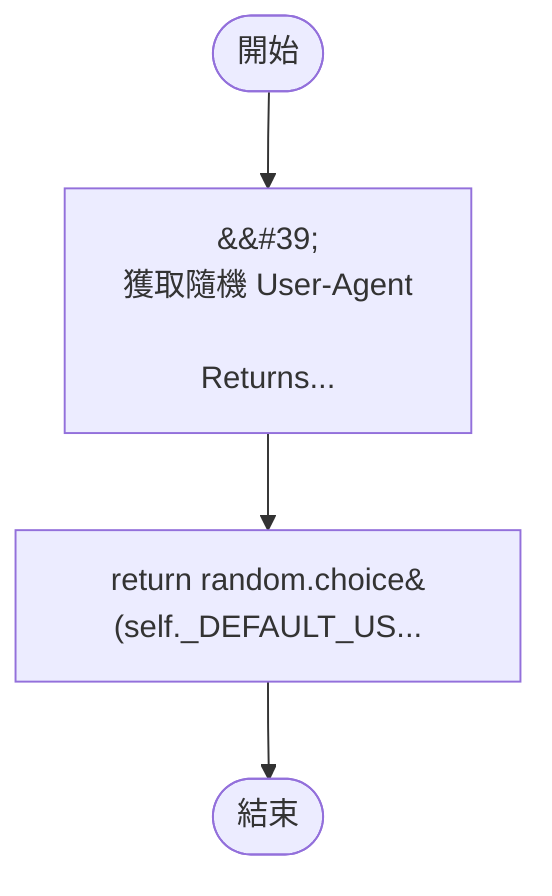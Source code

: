 flowchart TB
    n1([開始])
    n2([結束])
    n3[&amp;&#35;39;\n        獲取隨機 User-Agent\n\n        Returns...]
    n4[return random.choice&#40;self._DEFAULT_US...]
    n1 --> n3
    n3 --> n4
    n4 --> n2
